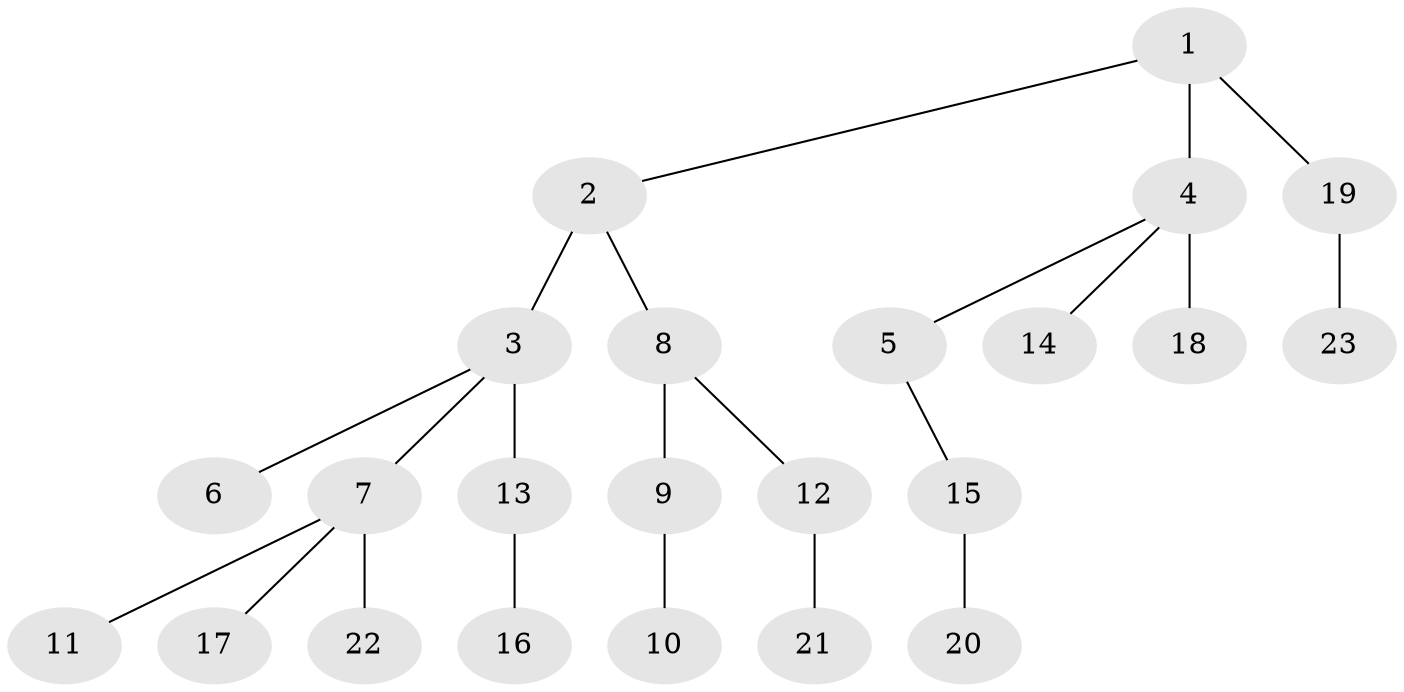 // original degree distribution, {4: 0.0821917808219178, 6: 0.0136986301369863, 3: 0.0958904109589041, 7: 0.0136986301369863, 2: 0.273972602739726, 1: 0.4931506849315068, 5: 0.0273972602739726}
// Generated by graph-tools (version 1.1) at 2025/51/03/04/25 22:51:51]
// undirected, 23 vertices, 22 edges
graph export_dot {
  node [color=gray90,style=filled];
  1;
  2;
  3;
  4;
  5;
  6;
  7;
  8;
  9;
  10;
  11;
  12;
  13;
  14;
  15;
  16;
  17;
  18;
  19;
  20;
  21;
  22;
  23;
  1 -- 2 [weight=1.0];
  1 -- 4 [weight=1.0];
  1 -- 19 [weight=1.0];
  2 -- 3 [weight=2.0];
  2 -- 8 [weight=1.0];
  3 -- 6 [weight=1.0];
  3 -- 7 [weight=1.0];
  3 -- 13 [weight=1.0];
  4 -- 5 [weight=1.0];
  4 -- 14 [weight=1.0];
  4 -- 18 [weight=4.0];
  5 -- 15 [weight=1.0];
  7 -- 11 [weight=1.0];
  7 -- 17 [weight=1.0];
  7 -- 22 [weight=3.0];
  8 -- 9 [weight=1.0];
  8 -- 12 [weight=1.0];
  9 -- 10 [weight=1.0];
  12 -- 21 [weight=1.0];
  13 -- 16 [weight=1.0];
  15 -- 20 [weight=2.0];
  19 -- 23 [weight=1.0];
}
